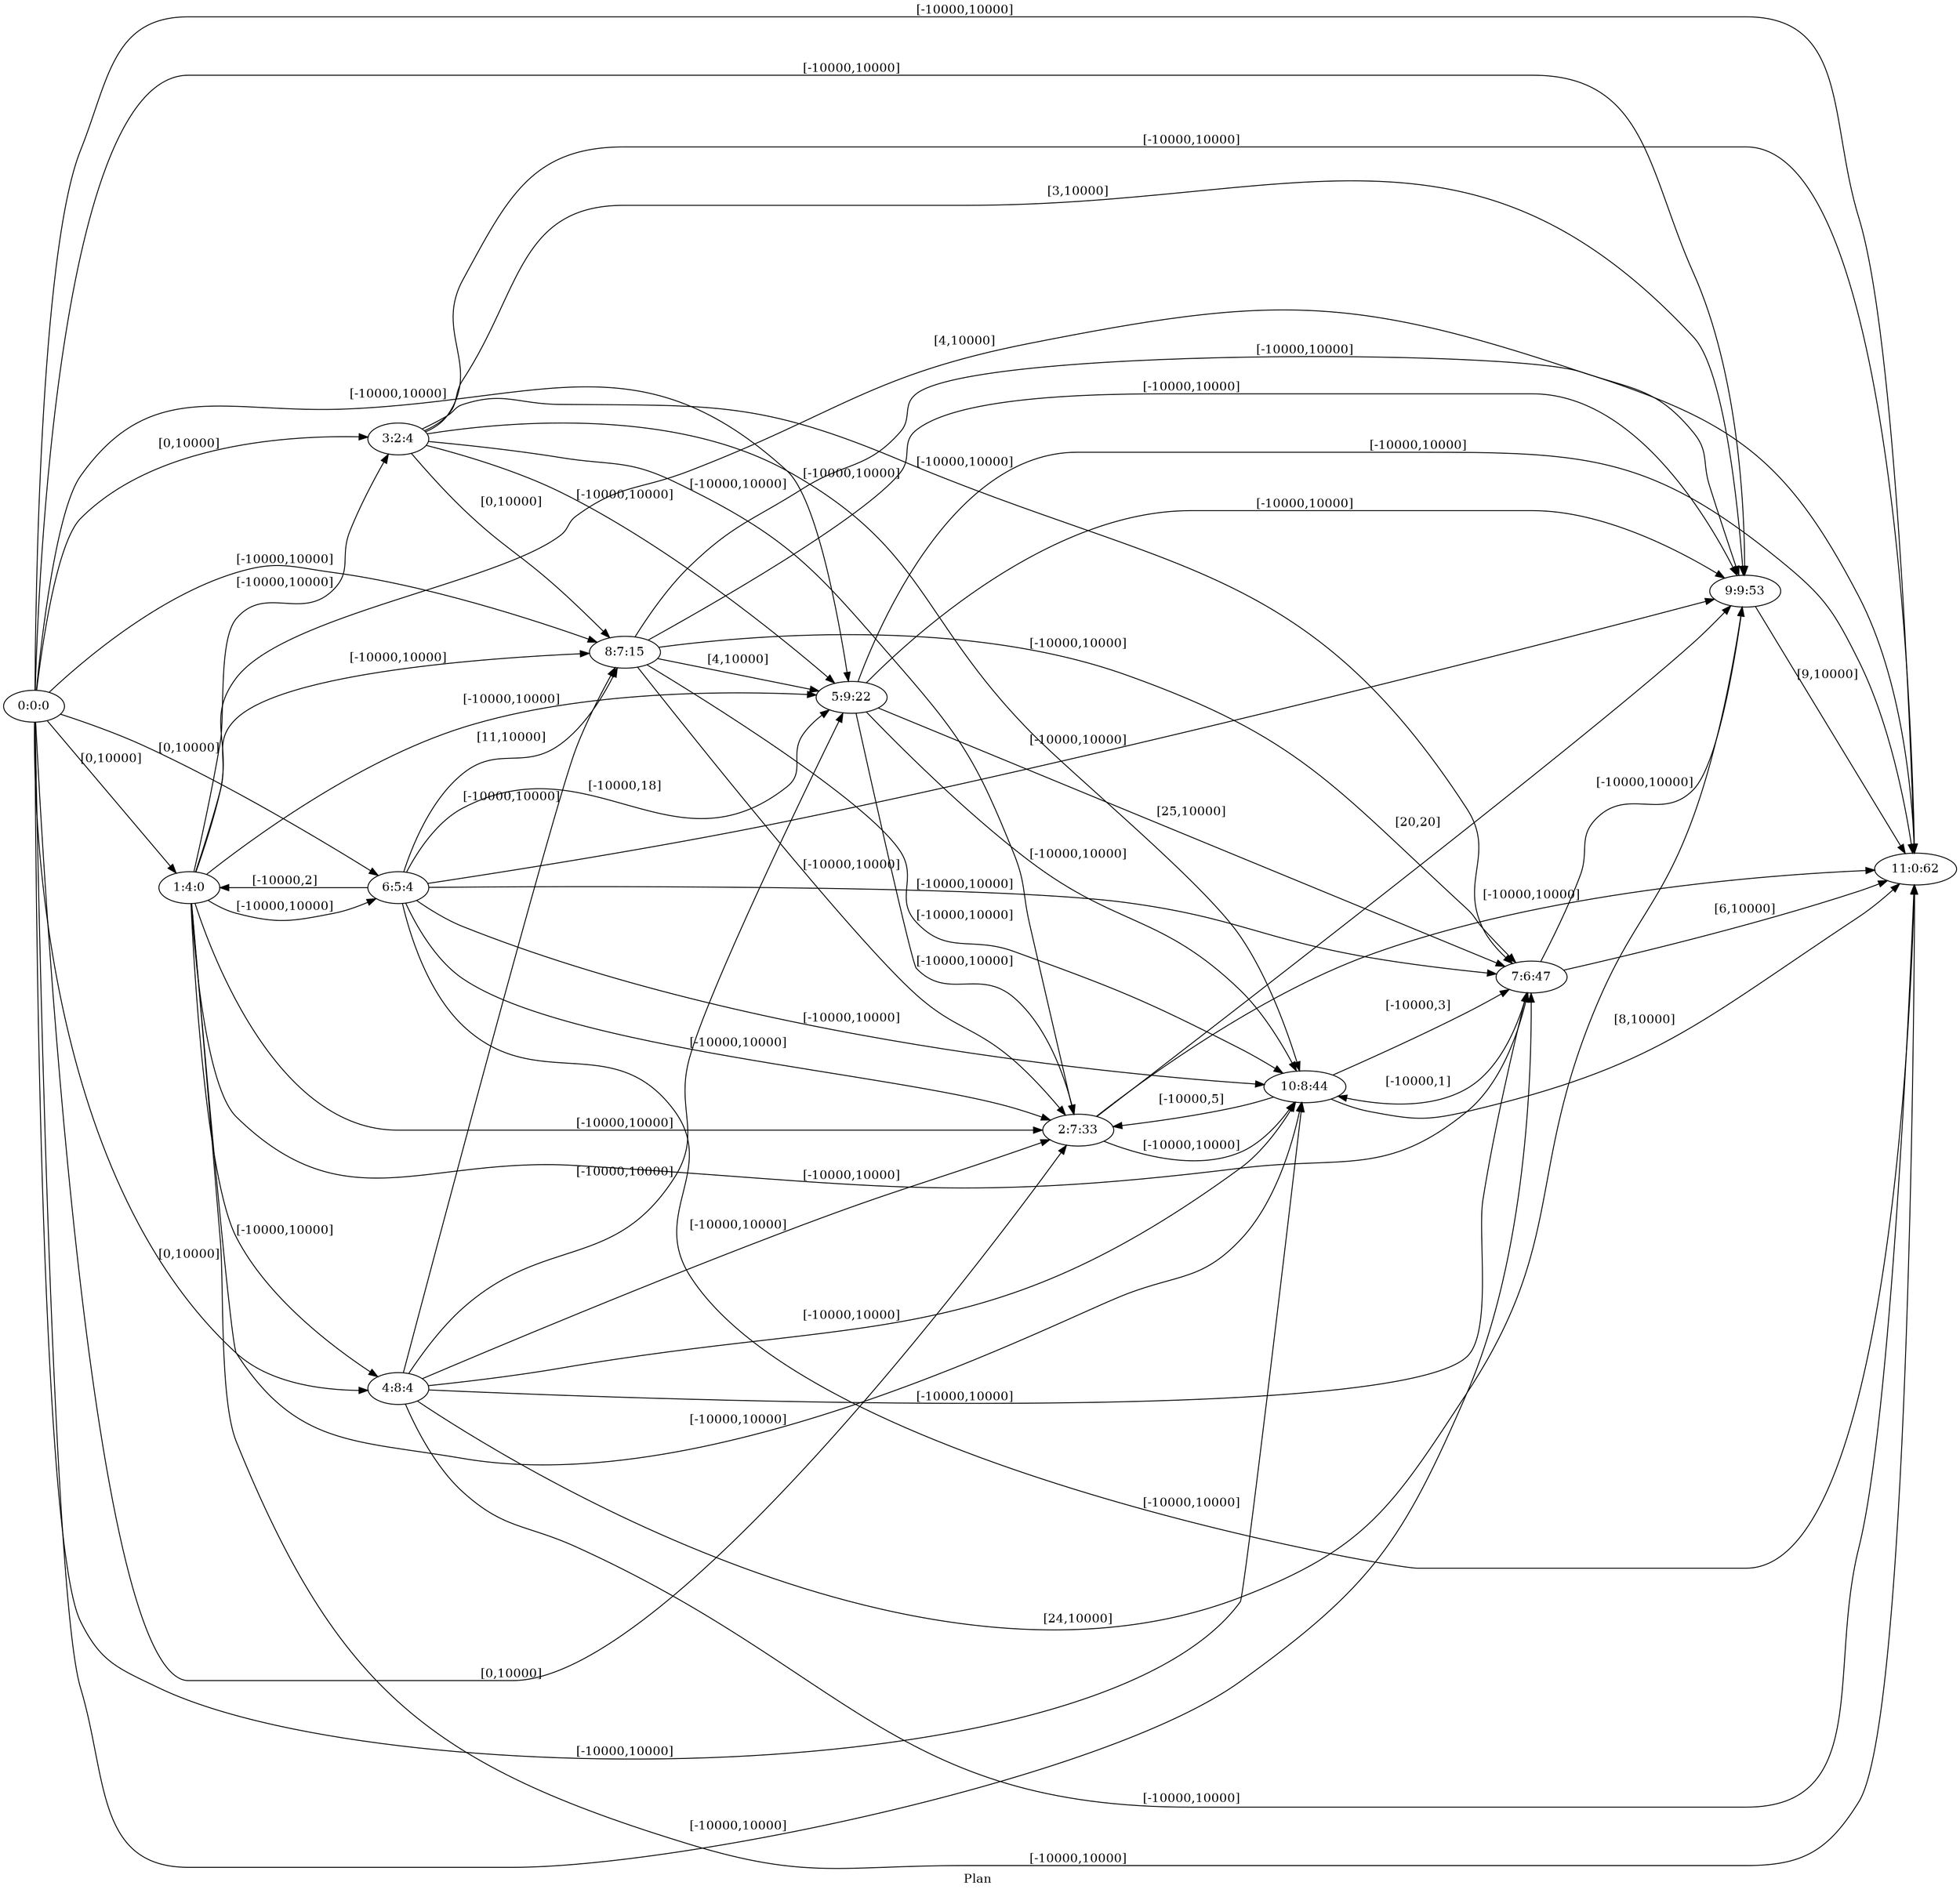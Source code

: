 digraph G {
 rankdir = LR;
 nodesep = .45; 
 size = 30;
label="Plan ";
 fldt = 0.591332;
"0:0:0"->"1:4:0"[ label = "[0,10000]"];
"0:0:0"->"2:7:33"[ label = "[0,10000]"];
"0:0:0"->"3:2:4"[ label = "[0,10000]"];
"0:0:0"->"4:8:4"[ label = "[0,10000]"];
"0:0:0"->"5:9:22"[ label = "[-10000,10000]"];
"0:0:0"->"6:5:4"[ label = "[0,10000]"];
"0:0:0"->"7:6:47"[ label = "[-10000,10000]"];
"0:0:0"->"8:7:15"[ label = "[-10000,10000]"];
"0:0:0"->"9:9:53"[ label = "[-10000,10000]"];
"0:0:0"->"10:8:44"[ label = "[-10000,10000]"];
"0:0:0"->"11:0:62"[ label = "[-10000,10000]"];
"1:4:0"->"2:7:33"[ label = "[-10000,10000]"];
"1:4:0"->"3:2:4"[ label = "[-10000,10000]"];
"1:4:0"->"4:8:4"[ label = "[-10000,10000]"];
"1:4:0"->"5:9:22"[ label = "[-10000,10000]"];
"1:4:0"->"6:5:4"[ label = "[-10000,10000]"];
"1:4:0"->"7:6:47"[ label = "[-10000,10000]"];
"1:4:0"->"8:7:15"[ label = "[-10000,10000]"];
"1:4:0"->"9:9:53"[ label = "[4,10000]"];
"1:4:0"->"10:8:44"[ label = "[-10000,10000]"];
"1:4:0"->"11:0:62"[ label = "[-10000,10000]"];
"2:7:33"->"9:9:53"[ label = "[20,20]"];
"2:7:33"->"10:8:44"[ label = "[-10000,10000]"];
"2:7:33"->"11:0:62"[ label = "[-10000,10000]"];
"3:2:4"->"2:7:33"[ label = "[-10000,10000]"];
"3:2:4"->"5:9:22"[ label = "[-10000,10000]"];
"3:2:4"->"7:6:47"[ label = "[-10000,10000]"];
"3:2:4"->"8:7:15"[ label = "[0,10000]"];
"3:2:4"->"9:9:53"[ label = "[3,10000]"];
"3:2:4"->"10:8:44"[ label = "[-10000,10000]"];
"3:2:4"->"11:0:62"[ label = "[-10000,10000]"];
"4:8:4"->"2:7:33"[ label = "[-10000,10000]"];
"4:8:4"->"5:9:22"[ label = "[-10000,10000]"];
"4:8:4"->"7:6:47"[ label = "[-10000,10000]"];
"4:8:4"->"8:7:15"[ label = "[-10000,10000]"];
"4:8:4"->"9:9:53"[ label = "[24,10000]"];
"4:8:4"->"10:8:44"[ label = "[-10000,10000]"];
"4:8:4"->"11:0:62"[ label = "[-10000,10000]"];
"5:9:22"->"2:7:33"[ label = "[-10000,10000]"];
"5:9:22"->"7:6:47"[ label = "[25,10000]"];
"5:9:22"->"9:9:53"[ label = "[-10000,10000]"];
"5:9:22"->"10:8:44"[ label = "[-10000,10000]"];
"5:9:22"->"11:0:62"[ label = "[-10000,10000]"];
"6:5:4"->"1:4:0"[ label = "[-10000,2]"];
"6:5:4"->"2:7:33"[ label = "[-10000,10000]"];
"6:5:4"->"5:9:22"[ label = "[-10000,18]"];
"6:5:4"->"7:6:47"[ label = "[-10000,10000]"];
"6:5:4"->"8:7:15"[ label = "[11,10000]"];
"6:5:4"->"9:9:53"[ label = "[-10000,10000]"];
"6:5:4"->"10:8:44"[ label = "[-10000,10000]"];
"6:5:4"->"11:0:62"[ label = "[-10000,10000]"];
"7:6:47"->"9:9:53"[ label = "[-10000,10000]"];
"7:6:47"->"10:8:44"[ label = "[-10000,1]"];
"7:6:47"->"11:0:62"[ label = "[6,10000]"];
"8:7:15"->"2:7:33"[ label = "[-10000,10000]"];
"8:7:15"->"5:9:22"[ label = "[4,10000]"];
"8:7:15"->"7:6:47"[ label = "[-10000,10000]"];
"8:7:15"->"9:9:53"[ label = "[-10000,10000]"];
"8:7:15"->"10:8:44"[ label = "[-10000,10000]"];
"8:7:15"->"11:0:62"[ label = "[-10000,10000]"];
"9:9:53"->"11:0:62"[ label = "[9,10000]"];
"10:8:44"->"2:7:33"[ label = "[-10000,5]"];
"10:8:44"->"7:6:47"[ label = "[-10000,3]"];
"10:8:44"->"11:0:62"[ label = "[8,10000]"];
}
